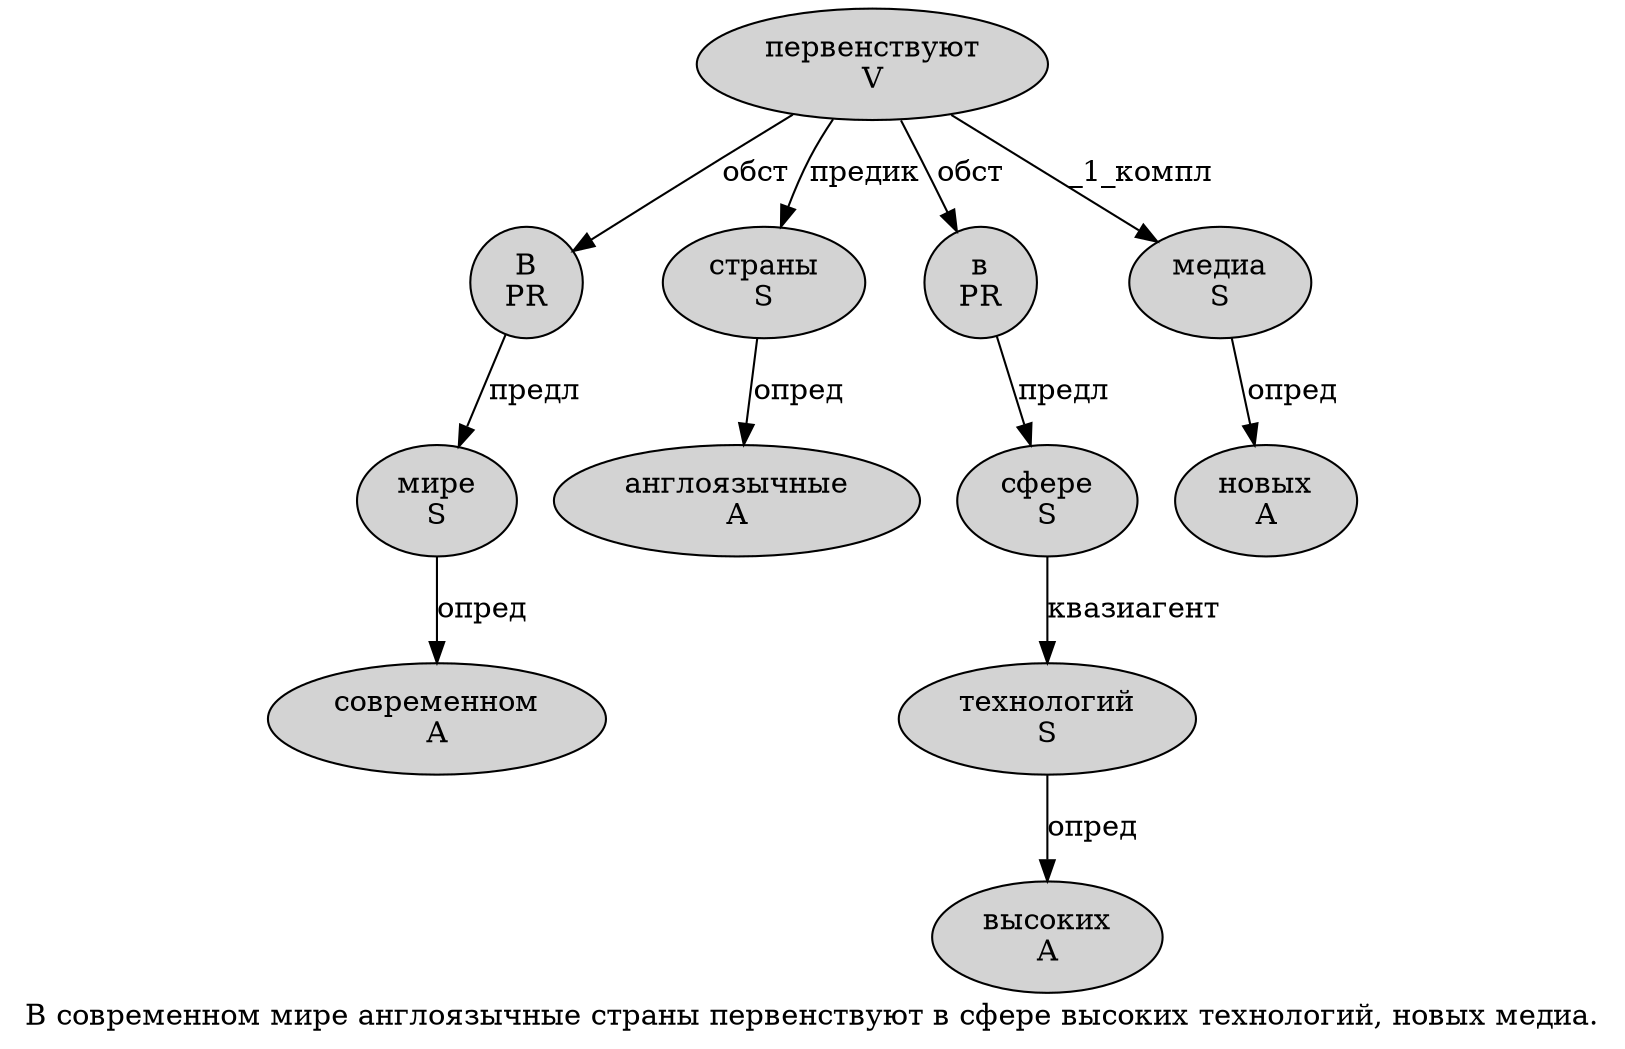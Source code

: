 digraph SENTENCE_231 {
	graph [label="В современном мире англоязычные страны первенствуют в сфере высоких технологий, новых медиа."]
	node [style=filled]
		0 [label="В
PR" color="" fillcolor=lightgray penwidth=1 shape=ellipse]
		1 [label="современном
A" color="" fillcolor=lightgray penwidth=1 shape=ellipse]
		2 [label="мире
S" color="" fillcolor=lightgray penwidth=1 shape=ellipse]
		3 [label="англоязычные
A" color="" fillcolor=lightgray penwidth=1 shape=ellipse]
		4 [label="страны
S" color="" fillcolor=lightgray penwidth=1 shape=ellipse]
		5 [label="первенствуют
V" color="" fillcolor=lightgray penwidth=1 shape=ellipse]
		6 [label="в
PR" color="" fillcolor=lightgray penwidth=1 shape=ellipse]
		7 [label="сфере
S" color="" fillcolor=lightgray penwidth=1 shape=ellipse]
		8 [label="высоких
A" color="" fillcolor=lightgray penwidth=1 shape=ellipse]
		9 [label="технологий
S" color="" fillcolor=lightgray penwidth=1 shape=ellipse]
		11 [label="новых
A" color="" fillcolor=lightgray penwidth=1 shape=ellipse]
		12 [label="медиа
S" color="" fillcolor=lightgray penwidth=1 shape=ellipse]
			12 -> 11 [label="опред"]
			9 -> 8 [label="опред"]
			4 -> 3 [label="опред"]
			5 -> 0 [label="обст"]
			5 -> 4 [label="предик"]
			5 -> 6 [label="обст"]
			5 -> 12 [label="_1_компл"]
			2 -> 1 [label="опред"]
			7 -> 9 [label="квазиагент"]
			0 -> 2 [label="предл"]
			6 -> 7 [label="предл"]
}
